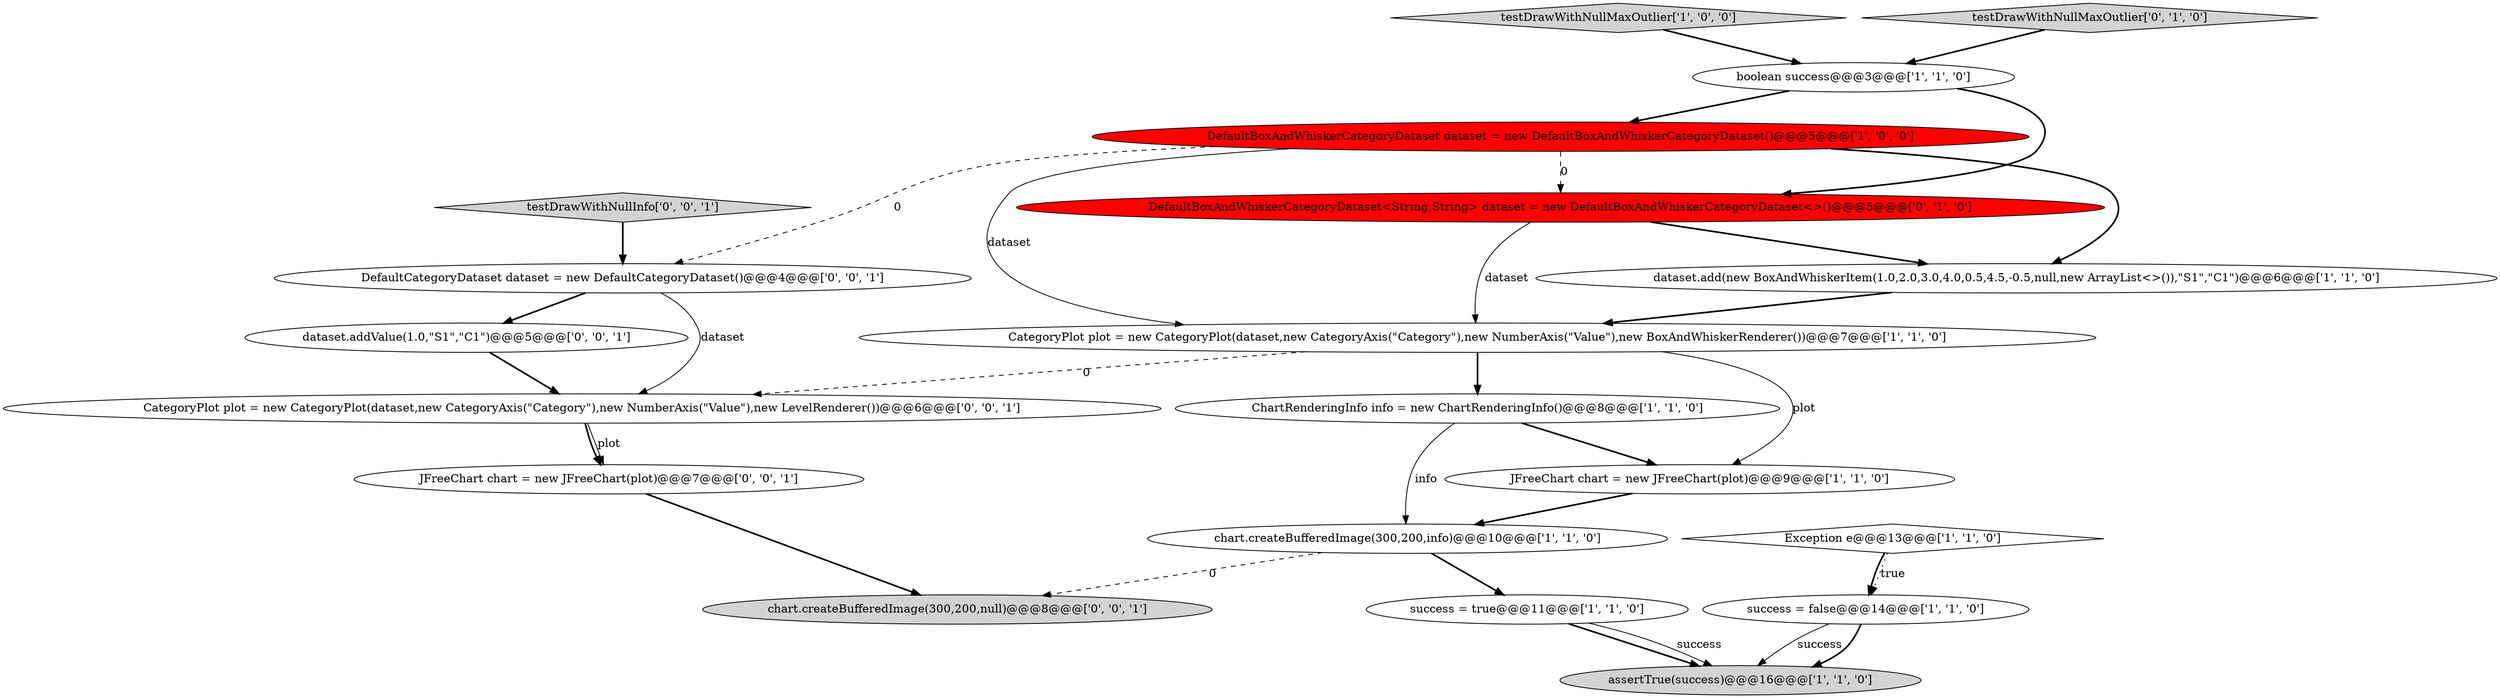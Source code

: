 digraph {
19 [style = filled, label = "testDrawWithNullInfo['0', '0', '1']", fillcolor = lightgray, shape = diamond image = "AAA0AAABBB3BBB"];
1 [style = filled, label = "DefaultBoxAndWhiskerCategoryDataset dataset = new DefaultBoxAndWhiskerCategoryDataset()@@@5@@@['1', '0', '0']", fillcolor = red, shape = ellipse image = "AAA1AAABBB1BBB"];
6 [style = filled, label = "success = true@@@11@@@['1', '1', '0']", fillcolor = white, shape = ellipse image = "AAA0AAABBB1BBB"];
11 [style = filled, label = "ChartRenderingInfo info = new ChartRenderingInfo()@@@8@@@['1', '1', '0']", fillcolor = white, shape = ellipse image = "AAA0AAABBB1BBB"];
7 [style = filled, label = "CategoryPlot plot = new CategoryPlot(dataset,new CategoryAxis(\"Category\"),new NumberAxis(\"Value\"),new BoxAndWhiskerRenderer())@@@7@@@['1', '1', '0']", fillcolor = white, shape = ellipse image = "AAA0AAABBB1BBB"];
17 [style = filled, label = "chart.createBufferedImage(300,200,null)@@@8@@@['0', '0', '1']", fillcolor = lightgray, shape = ellipse image = "AAA0AAABBB3BBB"];
4 [style = filled, label = "testDrawWithNullMaxOutlier['1', '0', '0']", fillcolor = lightgray, shape = diamond image = "AAA0AAABBB1BBB"];
2 [style = filled, label = "JFreeChart chart = new JFreeChart(plot)@@@9@@@['1', '1', '0']", fillcolor = white, shape = ellipse image = "AAA0AAABBB1BBB"];
5 [style = filled, label = "Exception e@@@13@@@['1', '1', '0']", fillcolor = white, shape = diamond image = "AAA0AAABBB1BBB"];
9 [style = filled, label = "assertTrue(success)@@@16@@@['1', '1', '0']", fillcolor = lightgray, shape = ellipse image = "AAA0AAABBB1BBB"];
0 [style = filled, label = "chart.createBufferedImage(300,200,info)@@@10@@@['1', '1', '0']", fillcolor = white, shape = ellipse image = "AAA0AAABBB1BBB"];
15 [style = filled, label = "JFreeChart chart = new JFreeChart(plot)@@@7@@@['0', '0', '1']", fillcolor = white, shape = ellipse image = "AAA0AAABBB3BBB"];
10 [style = filled, label = "dataset.add(new BoxAndWhiskerItem(1.0,2.0,3.0,4.0,0.5,4.5,-0.5,null,new ArrayList<>()),\"S1\",\"C1\")@@@6@@@['1', '1', '0']", fillcolor = white, shape = ellipse image = "AAA0AAABBB1BBB"];
14 [style = filled, label = "dataset.addValue(1.0,\"S1\",\"C1\")@@@5@@@['0', '0', '1']", fillcolor = white, shape = ellipse image = "AAA0AAABBB3BBB"];
16 [style = filled, label = "DefaultCategoryDataset dataset = new DefaultCategoryDataset()@@@4@@@['0', '0', '1']", fillcolor = white, shape = ellipse image = "AAA0AAABBB3BBB"];
18 [style = filled, label = "CategoryPlot plot = new CategoryPlot(dataset,new CategoryAxis(\"Category\"),new NumberAxis(\"Value\"),new LevelRenderer())@@@6@@@['0', '0', '1']", fillcolor = white, shape = ellipse image = "AAA0AAABBB3BBB"];
3 [style = filled, label = "boolean success@@@3@@@['1', '1', '0']", fillcolor = white, shape = ellipse image = "AAA0AAABBB1BBB"];
13 [style = filled, label = "testDrawWithNullMaxOutlier['0', '1', '0']", fillcolor = lightgray, shape = diamond image = "AAA0AAABBB2BBB"];
8 [style = filled, label = "success = false@@@14@@@['1', '1', '0']", fillcolor = white, shape = ellipse image = "AAA0AAABBB1BBB"];
12 [style = filled, label = "DefaultBoxAndWhiskerCategoryDataset<String,String> dataset = new DefaultBoxAndWhiskerCategoryDataset<>()@@@5@@@['0', '1', '0']", fillcolor = red, shape = ellipse image = "AAA1AAABBB2BBB"];
5->8 [style = bold, label=""];
4->3 [style = bold, label=""];
8->9 [style = solid, label="success"];
7->11 [style = bold, label=""];
7->18 [style = dashed, label="0"];
3->1 [style = bold, label=""];
16->18 [style = solid, label="dataset"];
0->6 [style = bold, label=""];
18->15 [style = bold, label=""];
3->12 [style = bold, label=""];
11->0 [style = solid, label="info"];
0->17 [style = dashed, label="0"];
10->7 [style = bold, label=""];
11->2 [style = bold, label=""];
19->16 [style = bold, label=""];
1->12 [style = dashed, label="0"];
15->17 [style = bold, label=""];
2->0 [style = bold, label=""];
12->10 [style = bold, label=""];
13->3 [style = bold, label=""];
1->16 [style = dashed, label="0"];
1->7 [style = solid, label="dataset"];
8->9 [style = bold, label=""];
16->14 [style = bold, label=""];
14->18 [style = bold, label=""];
18->15 [style = solid, label="plot"];
12->7 [style = solid, label="dataset"];
6->9 [style = bold, label=""];
5->8 [style = dotted, label="true"];
1->10 [style = bold, label=""];
6->9 [style = solid, label="success"];
7->2 [style = solid, label="plot"];
}
